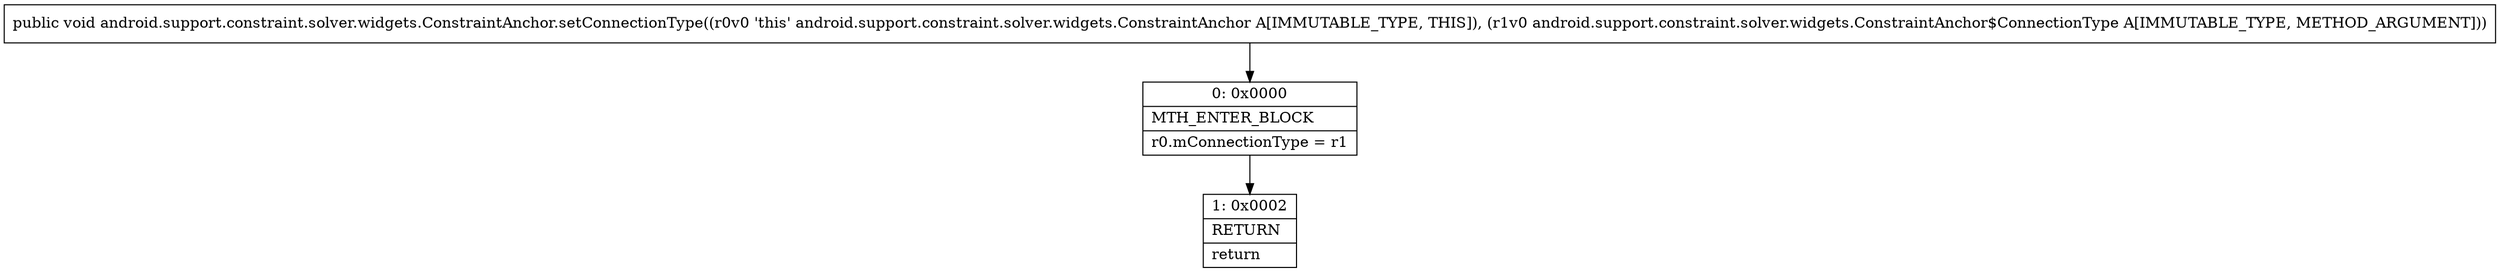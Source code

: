 digraph "CFG forandroid.support.constraint.solver.widgets.ConstraintAnchor.setConnectionType(Landroid\/support\/constraint\/solver\/widgets\/ConstraintAnchor$ConnectionType;)V" {
Node_0 [shape=record,label="{0\:\ 0x0000|MTH_ENTER_BLOCK\l|r0.mConnectionType = r1\l}"];
Node_1 [shape=record,label="{1\:\ 0x0002|RETURN\l|return\l}"];
MethodNode[shape=record,label="{public void android.support.constraint.solver.widgets.ConstraintAnchor.setConnectionType((r0v0 'this' android.support.constraint.solver.widgets.ConstraintAnchor A[IMMUTABLE_TYPE, THIS]), (r1v0 android.support.constraint.solver.widgets.ConstraintAnchor$ConnectionType A[IMMUTABLE_TYPE, METHOD_ARGUMENT])) }"];
MethodNode -> Node_0;
Node_0 -> Node_1;
}

